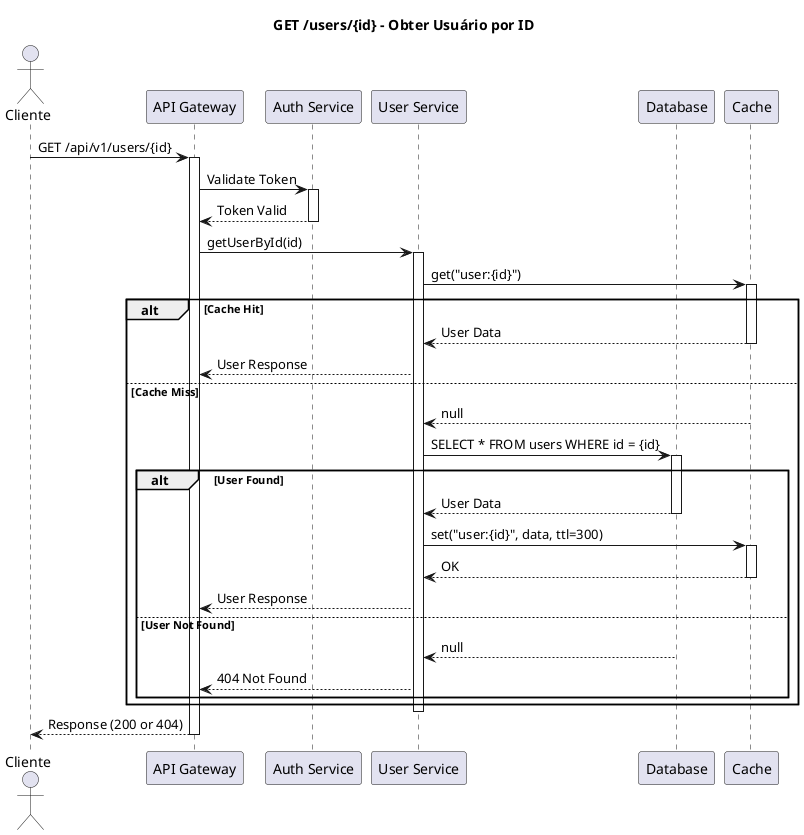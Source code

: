@startuml
title GET /users/{id} - Obter Usuário por ID

actor Cliente as client
participant "API Gateway" as gateway
participant "Auth Service" as auth
participant "User Service" as user_service
participant "Database" as db
participant "Cache" as cache

client -> gateway: GET /api/v1/users/{id}
activate gateway

gateway -> auth: Validate Token
activate auth
auth --> gateway: Token Valid
deactivate auth

gateway -> user_service: getUserById(id)
activate user_service

user_service -> cache: get("user:{id}")
activate cache

alt Cache Hit
    cache --> user_service: User Data
    deactivate cache
    user_service --> gateway: User Response
else Cache Miss
    cache --> user_service: null
    deactivate cache
    
    user_service -> db: SELECT * FROM users WHERE id = {id}
    activate db
    
    alt User Found
        db --> user_service: User Data
        deactivate db
        
        user_service -> cache: set("user:{id}", data, ttl=300)
        activate cache
        cache --> user_service: OK
        deactivate cache
        
        user_service --> gateway: User Response
    else User Not Found
        db --> user_service: null
        deactivate db
        user_service --> gateway: 404 Not Found
    end
end

deactivate user_service

gateway --> client: Response (200 or 404)
deactivate gateway

@enduml

